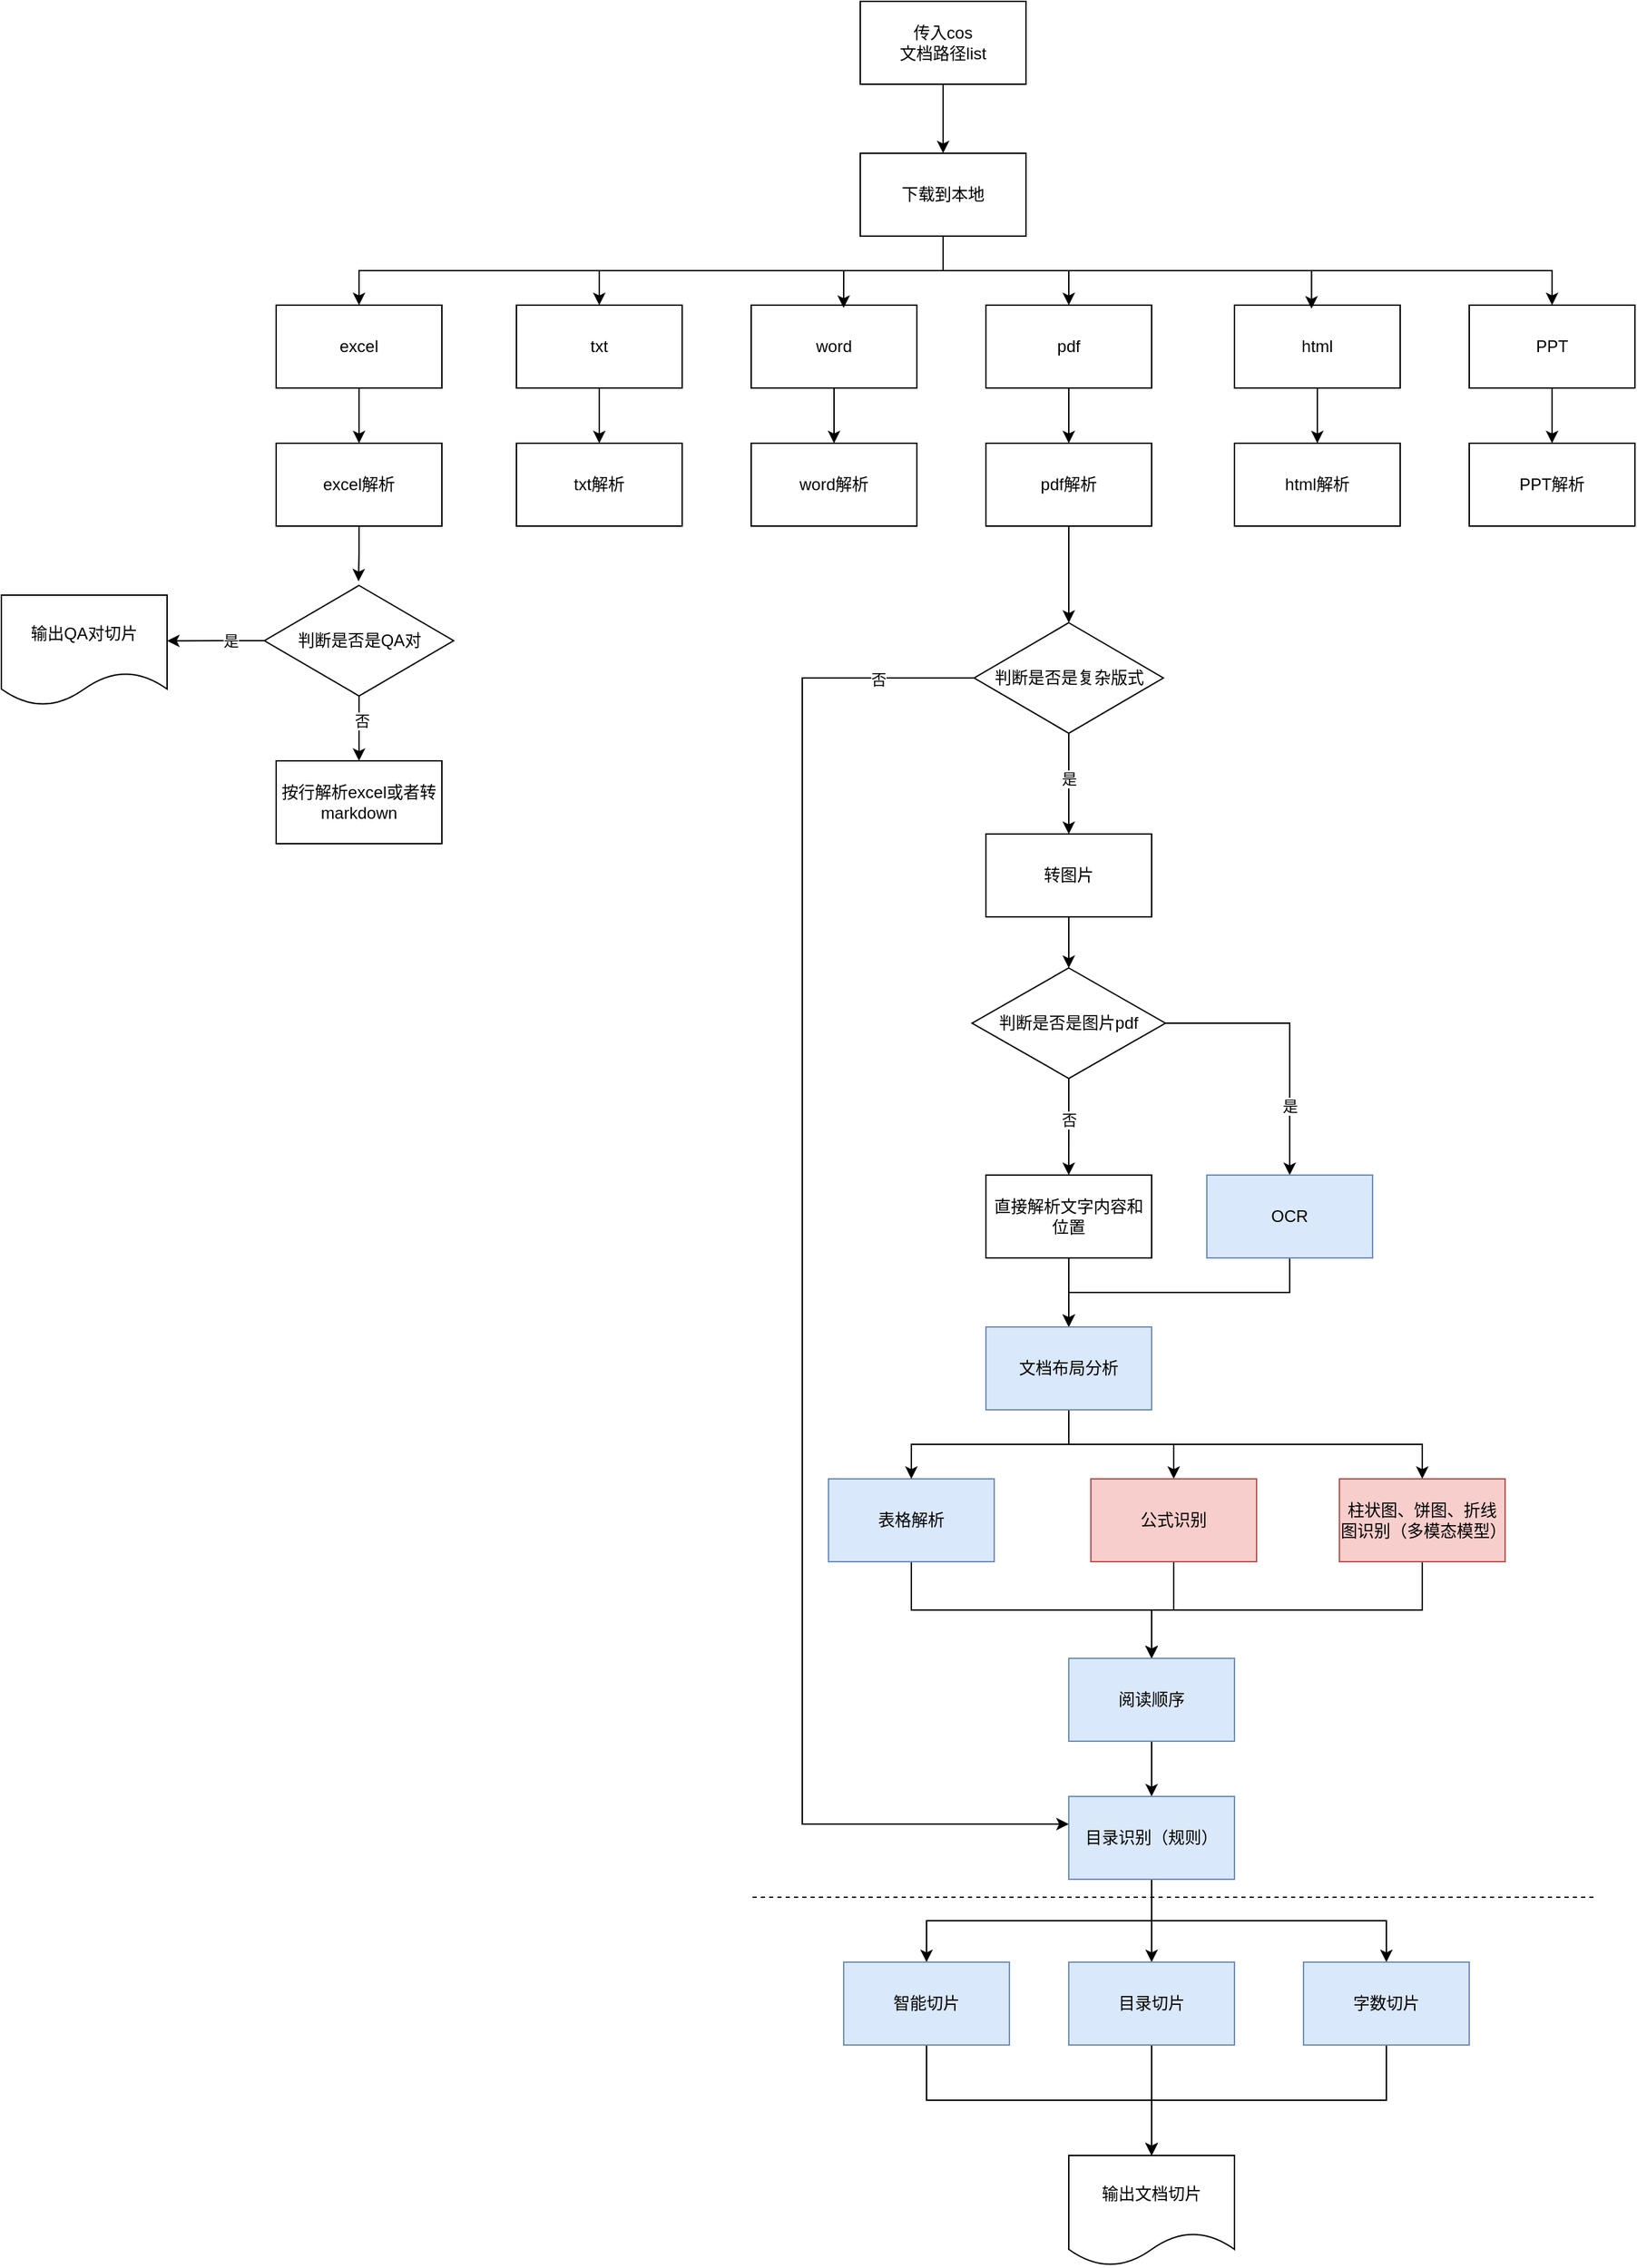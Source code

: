 <mxfile version="24.5.2" type="github">
  <diagram name="Page-1" id="-htA71h1Tr96a3cRQhLy">
    <mxGraphModel dx="1489" dy="776" grid="1" gridSize="10" guides="1" tooltips="1" connect="1" arrows="1" fold="1" page="1" pageScale="1" pageWidth="1600" pageHeight="2200" math="0" shadow="0">
      <root>
        <mxCell id="0" />
        <mxCell id="1" parent="0" />
        <mxCell id="Ge70wmvIFARKNY7NQ5G--3" style="edgeStyle=orthogonalEdgeStyle;rounded=0;orthogonalLoop=1;jettySize=auto;html=1;exitX=0.5;exitY=1;exitDx=0;exitDy=0;entryX=0.5;entryY=0;entryDx=0;entryDy=0;" parent="1" source="Ge70wmvIFARKNY7NQ5G--1" target="Ge70wmvIFARKNY7NQ5G--2" edge="1">
          <mxGeometry relative="1" as="geometry" />
        </mxCell>
        <mxCell id="Ge70wmvIFARKNY7NQ5G--1" value="传入cos&lt;div&gt;文档路径list&lt;/div&gt;" style="rounded=0;whiteSpace=wrap;html=1;" parent="1" vertex="1">
          <mxGeometry x="782" y="40" width="120" height="60" as="geometry" />
        </mxCell>
        <mxCell id="Ge70wmvIFARKNY7NQ5G--8" style="edgeStyle=orthogonalEdgeStyle;rounded=0;orthogonalLoop=1;jettySize=auto;html=1;exitX=0.5;exitY=1;exitDx=0;exitDy=0;entryX=0.5;entryY=0;entryDx=0;entryDy=0;" parent="1" source="Ge70wmvIFARKNY7NQ5G--2" target="Ge70wmvIFARKNY7NQ5G--6" edge="1">
          <mxGeometry relative="1" as="geometry" />
        </mxCell>
        <mxCell id="Ge70wmvIFARKNY7NQ5G--10" style="edgeStyle=orthogonalEdgeStyle;rounded=0;orthogonalLoop=1;jettySize=auto;html=1;exitX=0.5;exitY=1;exitDx=0;exitDy=0;entryX=0.5;entryY=0;entryDx=0;entryDy=0;" parent="1" source="Ge70wmvIFARKNY7NQ5G--2" target="Ge70wmvIFARKNY7NQ5G--4" edge="1">
          <mxGeometry relative="1" as="geometry" />
        </mxCell>
        <mxCell id="Ge70wmvIFARKNY7NQ5G--16" style="edgeStyle=orthogonalEdgeStyle;rounded=0;orthogonalLoop=1;jettySize=auto;html=1;exitX=0.5;exitY=1;exitDx=0;exitDy=0;entryX=0.5;entryY=0;entryDx=0;entryDy=0;" parent="1" source="Ge70wmvIFARKNY7NQ5G--2" target="Ge70wmvIFARKNY7NQ5G--15" edge="1">
          <mxGeometry relative="1" as="geometry" />
        </mxCell>
        <mxCell id="Ge70wmvIFARKNY7NQ5G--50" style="edgeStyle=orthogonalEdgeStyle;rounded=0;orthogonalLoop=1;jettySize=auto;html=1;exitX=0.5;exitY=1;exitDx=0;exitDy=0;" parent="1" source="Ge70wmvIFARKNY7NQ5G--2" target="Ge70wmvIFARKNY7NQ5G--49" edge="1">
          <mxGeometry relative="1" as="geometry" />
        </mxCell>
        <mxCell id="Ge70wmvIFARKNY7NQ5G--2" value="下载到本地" style="rounded=0;whiteSpace=wrap;html=1;" parent="1" vertex="1">
          <mxGeometry x="782" y="150" width="120" height="60" as="geometry" />
        </mxCell>
        <mxCell id="Ge70wmvIFARKNY7NQ5G--77" style="edgeStyle=orthogonalEdgeStyle;rounded=0;orthogonalLoop=1;jettySize=auto;html=1;exitX=0.5;exitY=1;exitDx=0;exitDy=0;entryX=0.5;entryY=0;entryDx=0;entryDy=0;" parent="1" source="Ge70wmvIFARKNY7NQ5G--4" target="Ge70wmvIFARKNY7NQ5G--76" edge="1">
          <mxGeometry relative="1" as="geometry" />
        </mxCell>
        <mxCell id="Ge70wmvIFARKNY7NQ5G--4" value="txt" style="rounded=0;whiteSpace=wrap;html=1;" parent="1" vertex="1">
          <mxGeometry x="533" y="260" width="120" height="60" as="geometry" />
        </mxCell>
        <mxCell id="Ge70wmvIFARKNY7NQ5G--75" style="edgeStyle=orthogonalEdgeStyle;rounded=0;orthogonalLoop=1;jettySize=auto;html=1;exitX=0.5;exitY=1;exitDx=0;exitDy=0;entryX=0.5;entryY=0;entryDx=0;entryDy=0;" parent="1" source="Ge70wmvIFARKNY7NQ5G--5" target="Ge70wmvIFARKNY7NQ5G--74" edge="1">
          <mxGeometry relative="1" as="geometry" />
        </mxCell>
        <mxCell id="Ge70wmvIFARKNY7NQ5G--5" value="word" style="rounded=0;whiteSpace=wrap;html=1;" parent="1" vertex="1">
          <mxGeometry x="703" y="260" width="120" height="60" as="geometry" />
        </mxCell>
        <mxCell id="ap57k_aDqnlWDVh_8-9U-10" style="edgeStyle=orthogonalEdgeStyle;rounded=0;orthogonalLoop=1;jettySize=auto;html=1;exitX=0.5;exitY=1;exitDx=0;exitDy=0;entryX=0.5;entryY=0;entryDx=0;entryDy=0;" edge="1" parent="1" source="Ge70wmvIFARKNY7NQ5G--6" target="ap57k_aDqnlWDVh_8-9U-9">
          <mxGeometry relative="1" as="geometry" />
        </mxCell>
        <mxCell id="Ge70wmvIFARKNY7NQ5G--6" value="pdf" style="rounded=0;whiteSpace=wrap;html=1;" parent="1" vertex="1">
          <mxGeometry x="873" y="260" width="120" height="60" as="geometry" />
        </mxCell>
        <mxCell id="Ge70wmvIFARKNY7NQ5G--72" style="edgeStyle=orthogonalEdgeStyle;rounded=0;orthogonalLoop=1;jettySize=auto;html=1;exitX=0.5;exitY=1;exitDx=0;exitDy=0;" parent="1" source="Ge70wmvIFARKNY7NQ5G--7" target="Ge70wmvIFARKNY7NQ5G--59" edge="1">
          <mxGeometry relative="1" as="geometry" />
        </mxCell>
        <mxCell id="Ge70wmvIFARKNY7NQ5G--7" value="html" style="rounded=0;whiteSpace=wrap;html=1;" parent="1" vertex="1">
          <mxGeometry x="1053" y="260" width="120" height="60" as="geometry" />
        </mxCell>
        <mxCell id="Ge70wmvIFARKNY7NQ5G--9" style="edgeStyle=orthogonalEdgeStyle;rounded=0;orthogonalLoop=1;jettySize=auto;html=1;exitX=0.5;exitY=1;exitDx=0;exitDy=0;entryX=0.558;entryY=0.033;entryDx=0;entryDy=0;entryPerimeter=0;" parent="1" source="Ge70wmvIFARKNY7NQ5G--2" target="Ge70wmvIFARKNY7NQ5G--5" edge="1">
          <mxGeometry relative="1" as="geometry" />
        </mxCell>
        <mxCell id="Ge70wmvIFARKNY7NQ5G--14" style="edgeStyle=orthogonalEdgeStyle;rounded=0;orthogonalLoop=1;jettySize=auto;html=1;exitX=0.5;exitY=1;exitDx=0;exitDy=0;entryX=0.465;entryY=0.041;entryDx=0;entryDy=0;entryPerimeter=0;" parent="1" source="Ge70wmvIFARKNY7NQ5G--2" target="Ge70wmvIFARKNY7NQ5G--7" edge="1">
          <mxGeometry relative="1" as="geometry" />
        </mxCell>
        <mxCell id="Ge70wmvIFARKNY7NQ5G--73" style="edgeStyle=orthogonalEdgeStyle;rounded=0;orthogonalLoop=1;jettySize=auto;html=1;exitX=0.5;exitY=1;exitDx=0;exitDy=0;entryX=0.5;entryY=0;entryDx=0;entryDy=0;" parent="1" source="Ge70wmvIFARKNY7NQ5G--15" target="Ge70wmvIFARKNY7NQ5G--60" edge="1">
          <mxGeometry relative="1" as="geometry" />
        </mxCell>
        <mxCell id="Ge70wmvIFARKNY7NQ5G--15" value="PPT" style="rounded=0;whiteSpace=wrap;html=1;" parent="1" vertex="1">
          <mxGeometry x="1223" y="260" width="120" height="60" as="geometry" />
        </mxCell>
        <mxCell id="Ge70wmvIFARKNY7NQ5G--81" style="edgeStyle=orthogonalEdgeStyle;rounded=0;orthogonalLoop=1;jettySize=auto;html=1;exitX=0.5;exitY=1;exitDx=0;exitDy=0;entryX=0.5;entryY=0;entryDx=0;entryDy=0;" parent="1" source="Ge70wmvIFARKNY7NQ5G--22" target="Ge70wmvIFARKNY7NQ5G--78" edge="1">
          <mxGeometry relative="1" as="geometry" />
        </mxCell>
        <mxCell id="Ge70wmvIFARKNY7NQ5G--22" value="表格解析" style="rounded=0;whiteSpace=wrap;html=1;fillColor=#dae8fc;strokeColor=#6c8ebf;" parent="1" vertex="1">
          <mxGeometry x="759" y="1110" width="120" height="60" as="geometry" />
        </mxCell>
        <mxCell id="Ge70wmvIFARKNY7NQ5G--36" style="edgeStyle=orthogonalEdgeStyle;rounded=0;orthogonalLoop=1;jettySize=auto;html=1;exitX=0.5;exitY=1;exitDx=0;exitDy=0;entryX=0.5;entryY=0;entryDx=0;entryDy=0;" parent="1" source="Ge70wmvIFARKNY7NQ5G--24" target="Ge70wmvIFARKNY7NQ5G--35" edge="1">
          <mxGeometry relative="1" as="geometry" />
        </mxCell>
        <mxCell id="Ge70wmvIFARKNY7NQ5G--24" value="转图片" style="rounded=0;whiteSpace=wrap;html=1;" parent="1" vertex="1">
          <mxGeometry x="873" y="643" width="120" height="60" as="geometry" />
        </mxCell>
        <mxCell id="Ge70wmvIFARKNY7NQ5G--40" style="edgeStyle=orthogonalEdgeStyle;rounded=0;orthogonalLoop=1;jettySize=auto;html=1;exitX=1;exitY=0.5;exitDx=0;exitDy=0;" parent="1" source="Ge70wmvIFARKNY7NQ5G--35" target="Ge70wmvIFARKNY7NQ5G--39" edge="1">
          <mxGeometry relative="1" as="geometry" />
        </mxCell>
        <mxCell id="Ge70wmvIFARKNY7NQ5G--41" value="是" style="edgeLabel;html=1;align=center;verticalAlign=middle;resizable=0;points=[];" parent="Ge70wmvIFARKNY7NQ5G--40" vertex="1" connectable="0">
          <mxGeometry x="-0.051" relative="1" as="geometry">
            <mxPoint y="55" as="offset" />
          </mxGeometry>
        </mxCell>
        <mxCell id="Ge70wmvIFARKNY7NQ5G--42" style="edgeStyle=orthogonalEdgeStyle;rounded=0;orthogonalLoop=1;jettySize=auto;html=1;exitX=0.5;exitY=1;exitDx=0;exitDy=0;" parent="1" source="Ge70wmvIFARKNY7NQ5G--35" edge="1">
          <mxGeometry relative="1" as="geometry">
            <mxPoint x="932.966" y="890" as="targetPoint" />
          </mxGeometry>
        </mxCell>
        <mxCell id="Ge70wmvIFARKNY7NQ5G--44" value="否" style="edgeLabel;html=1;align=center;verticalAlign=middle;resizable=0;points=[];" parent="Ge70wmvIFARKNY7NQ5G--42" vertex="1" connectable="0">
          <mxGeometry x="-0.225" y="2" relative="1" as="geometry">
            <mxPoint x="-2" y="2" as="offset" />
          </mxGeometry>
        </mxCell>
        <mxCell id="Ge70wmvIFARKNY7NQ5G--35" value="判断是否是图片pdf" style="rhombus;whiteSpace=wrap;html=1;" parent="1" vertex="1">
          <mxGeometry x="863" y="740" width="140" height="80" as="geometry" />
        </mxCell>
        <mxCell id="Ge70wmvIFARKNY7NQ5G--47" style="edgeStyle=orthogonalEdgeStyle;rounded=0;orthogonalLoop=1;jettySize=auto;html=1;exitX=0.5;exitY=1;exitDx=0;exitDy=0;entryX=0.5;entryY=0;entryDx=0;entryDy=0;" parent="1" source="Ge70wmvIFARKNY7NQ5G--39" target="Ge70wmvIFARKNY7NQ5G--45" edge="1">
          <mxGeometry relative="1" as="geometry" />
        </mxCell>
        <mxCell id="Ge70wmvIFARKNY7NQ5G--39" value="OCR" style="rounded=0;whiteSpace=wrap;html=1;fillColor=#dae8fc;strokeColor=#6c8ebf;" parent="1" vertex="1">
          <mxGeometry x="1033" y="890" width="120" height="60" as="geometry" />
        </mxCell>
        <mxCell id="Ge70wmvIFARKNY7NQ5G--46" style="edgeStyle=orthogonalEdgeStyle;rounded=0;orthogonalLoop=1;jettySize=auto;html=1;exitX=0.5;exitY=1;exitDx=0;exitDy=0;" parent="1" source="Ge70wmvIFARKNY7NQ5G--43" target="Ge70wmvIFARKNY7NQ5G--45" edge="1">
          <mxGeometry relative="1" as="geometry" />
        </mxCell>
        <mxCell id="Ge70wmvIFARKNY7NQ5G--43" value="直接解析文字内容和位置" style="rounded=0;whiteSpace=wrap;html=1;" parent="1" vertex="1">
          <mxGeometry x="873" y="890" width="120" height="60" as="geometry" />
        </mxCell>
        <mxCell id="Ge70wmvIFARKNY7NQ5G--48" style="edgeStyle=orthogonalEdgeStyle;rounded=0;orthogonalLoop=1;jettySize=auto;html=1;exitX=0.5;exitY=1;exitDx=0;exitDy=0;entryX=0.5;entryY=0;entryDx=0;entryDy=0;" parent="1" source="Ge70wmvIFARKNY7NQ5G--45" target="Ge70wmvIFARKNY7NQ5G--22" edge="1">
          <mxGeometry relative="1" as="geometry" />
        </mxCell>
        <mxCell id="Ge70wmvIFARKNY7NQ5G--52" style="edgeStyle=orthogonalEdgeStyle;rounded=0;orthogonalLoop=1;jettySize=auto;html=1;exitX=0.5;exitY=1;exitDx=0;exitDy=0;entryX=0.5;entryY=0;entryDx=0;entryDy=0;" parent="1" source="Ge70wmvIFARKNY7NQ5G--45" target="Ge70wmvIFARKNY7NQ5G--51" edge="1">
          <mxGeometry relative="1" as="geometry" />
        </mxCell>
        <mxCell id="Ge70wmvIFARKNY7NQ5G--54" style="edgeStyle=orthogonalEdgeStyle;rounded=0;orthogonalLoop=1;jettySize=auto;html=1;exitX=0.5;exitY=1;exitDx=0;exitDy=0;entryX=0.5;entryY=0;entryDx=0;entryDy=0;" parent="1" source="Ge70wmvIFARKNY7NQ5G--45" target="Ge70wmvIFARKNY7NQ5G--53" edge="1">
          <mxGeometry relative="1" as="geometry" />
        </mxCell>
        <mxCell id="Ge70wmvIFARKNY7NQ5G--45" value="文档布局分析" style="rounded=0;whiteSpace=wrap;html=1;fillColor=#dae8fc;strokeColor=#6c8ebf;" parent="1" vertex="1">
          <mxGeometry x="873" y="1000" width="120" height="60" as="geometry" />
        </mxCell>
        <mxCell id="Ge70wmvIFARKNY7NQ5G--65" style="edgeStyle=orthogonalEdgeStyle;rounded=0;orthogonalLoop=1;jettySize=auto;html=1;exitX=0.5;exitY=1;exitDx=0;exitDy=0;entryX=0.5;entryY=0;entryDx=0;entryDy=0;" parent="1" source="Ge70wmvIFARKNY7NQ5G--49" target="Ge70wmvIFARKNY7NQ5G--63" edge="1">
          <mxGeometry relative="1" as="geometry" />
        </mxCell>
        <mxCell id="Ge70wmvIFARKNY7NQ5G--49" value="excel" style="rounded=0;whiteSpace=wrap;html=1;" parent="1" vertex="1">
          <mxGeometry x="359" y="260" width="120" height="60" as="geometry" />
        </mxCell>
        <mxCell id="Ge70wmvIFARKNY7NQ5G--80" style="edgeStyle=orthogonalEdgeStyle;rounded=0;orthogonalLoop=1;jettySize=auto;html=1;exitX=0.5;exitY=1;exitDx=0;exitDy=0;entryX=0.5;entryY=0;entryDx=0;entryDy=0;" parent="1" source="Ge70wmvIFARKNY7NQ5G--51" target="Ge70wmvIFARKNY7NQ5G--78" edge="1">
          <mxGeometry relative="1" as="geometry" />
        </mxCell>
        <mxCell id="Ge70wmvIFARKNY7NQ5G--51" value="公式识别" style="rounded=0;whiteSpace=wrap;html=1;fillColor=#f8cecc;strokeColor=#b85450;" parent="1" vertex="1">
          <mxGeometry x="949" y="1110" width="120" height="60" as="geometry" />
        </mxCell>
        <mxCell id="Ge70wmvIFARKNY7NQ5G--82" style="edgeStyle=orthogonalEdgeStyle;rounded=0;orthogonalLoop=1;jettySize=auto;html=1;exitX=0.5;exitY=1;exitDx=0;exitDy=0;entryX=0.5;entryY=0;entryDx=0;entryDy=0;" parent="1" source="Ge70wmvIFARKNY7NQ5G--53" target="Ge70wmvIFARKNY7NQ5G--78" edge="1">
          <mxGeometry relative="1" as="geometry" />
        </mxCell>
        <mxCell id="Ge70wmvIFARKNY7NQ5G--53" value="柱状图、饼图、折线图识别（多模态模型）" style="rounded=0;whiteSpace=wrap;html=1;fillColor=#f8cecc;strokeColor=#b85450;" parent="1" vertex="1">
          <mxGeometry x="1129" y="1110" width="120" height="60" as="geometry" />
        </mxCell>
        <mxCell id="Ge70wmvIFARKNY7NQ5G--62" style="edgeStyle=orthogonalEdgeStyle;rounded=0;orthogonalLoop=1;jettySize=auto;html=1;exitX=0;exitY=0.5;exitDx=0;exitDy=0;" parent="1" source="Ge70wmvIFARKNY7NQ5G--57" edge="1">
          <mxGeometry relative="1" as="geometry">
            <mxPoint x="280" y="503.105" as="targetPoint" />
          </mxGeometry>
        </mxCell>
        <mxCell id="Ge70wmvIFARKNY7NQ5G--66" value="是" style="edgeLabel;html=1;align=center;verticalAlign=middle;resizable=0;points=[];" parent="Ge70wmvIFARKNY7NQ5G--62" vertex="1" connectable="0">
          <mxGeometry x="-0.31" relative="1" as="geometry">
            <mxPoint as="offset" />
          </mxGeometry>
        </mxCell>
        <mxCell id="ap57k_aDqnlWDVh_8-9U-3" style="edgeStyle=orthogonalEdgeStyle;rounded=0;orthogonalLoop=1;jettySize=auto;html=1;exitX=0.5;exitY=1;exitDx=0;exitDy=0;entryX=0.5;entryY=0;entryDx=0;entryDy=0;" edge="1" parent="1" source="Ge70wmvIFARKNY7NQ5G--57" target="ap57k_aDqnlWDVh_8-9U-2">
          <mxGeometry relative="1" as="geometry" />
        </mxCell>
        <mxCell id="ap57k_aDqnlWDVh_8-9U-4" value="否" style="edgeLabel;html=1;align=center;verticalAlign=middle;resizable=0;points=[];" vertex="1" connectable="0" parent="ap57k_aDqnlWDVh_8-9U-3">
          <mxGeometry x="-0.251" y="2" relative="1" as="geometry">
            <mxPoint as="offset" />
          </mxGeometry>
        </mxCell>
        <mxCell id="Ge70wmvIFARKNY7NQ5G--57" value="判断是否是QA对" style="rhombus;whiteSpace=wrap;html=1;" parent="1" vertex="1">
          <mxGeometry x="350.5" y="463" width="137" height="80" as="geometry" />
        </mxCell>
        <mxCell id="Ge70wmvIFARKNY7NQ5G--59" value="html解析" style="rounded=0;whiteSpace=wrap;html=1;" parent="1" vertex="1">
          <mxGeometry x="1053" y="360" width="120" height="60" as="geometry" />
        </mxCell>
        <mxCell id="Ge70wmvIFARKNY7NQ5G--60" value="PPT解析" style="rounded=0;whiteSpace=wrap;html=1;" parent="1" vertex="1">
          <mxGeometry x="1223" y="360" width="120" height="60" as="geometry" />
        </mxCell>
        <mxCell id="Ge70wmvIFARKNY7NQ5G--64" style="edgeStyle=orthogonalEdgeStyle;rounded=0;orthogonalLoop=1;jettySize=auto;html=1;exitX=0.5;exitY=1;exitDx=0;exitDy=0;" parent="1" source="Ge70wmvIFARKNY7NQ5G--63" edge="1">
          <mxGeometry relative="1" as="geometry">
            <mxPoint x="418.632" y="460" as="targetPoint" />
          </mxGeometry>
        </mxCell>
        <mxCell id="Ge70wmvIFARKNY7NQ5G--63" value="excel解析" style="rounded=0;whiteSpace=wrap;html=1;" parent="1" vertex="1">
          <mxGeometry x="359" y="360" width="120" height="60" as="geometry" />
        </mxCell>
        <mxCell id="Ge70wmvIFARKNY7NQ5G--67" value="输出QA对切片" style="shape=document;whiteSpace=wrap;html=1;boundedLbl=1;" parent="1" vertex="1">
          <mxGeometry x="160" y="470" width="120" height="80" as="geometry" />
        </mxCell>
        <mxCell id="Ge70wmvIFARKNY7NQ5G--74" value="word解析" style="rounded=0;whiteSpace=wrap;html=1;" parent="1" vertex="1">
          <mxGeometry x="703" y="360" width="120" height="60" as="geometry" />
        </mxCell>
        <mxCell id="Ge70wmvIFARKNY7NQ5G--76" value="txt解析" style="rounded=0;whiteSpace=wrap;html=1;" parent="1" vertex="1">
          <mxGeometry x="533" y="360" width="120" height="60" as="geometry" />
        </mxCell>
        <mxCell id="Ge70wmvIFARKNY7NQ5G--86" style="edgeStyle=orthogonalEdgeStyle;rounded=0;orthogonalLoop=1;jettySize=auto;html=1;exitX=0.5;exitY=1;exitDx=0;exitDy=0;" parent="1" source="Ge70wmvIFARKNY7NQ5G--78" edge="1">
          <mxGeometry relative="1" as="geometry">
            <mxPoint x="993" y="1340" as="targetPoint" />
          </mxGeometry>
        </mxCell>
        <mxCell id="Ge70wmvIFARKNY7NQ5G--78" value="阅读顺序" style="rounded=0;whiteSpace=wrap;html=1;fillColor=#dae8fc;strokeColor=#6c8ebf;" parent="1" vertex="1">
          <mxGeometry x="933" y="1240" width="120" height="60" as="geometry" />
        </mxCell>
        <mxCell id="Ed-SQ-rJw5sSF_kBK3eb-2" style="edgeStyle=orthogonalEdgeStyle;rounded=0;orthogonalLoop=1;jettySize=auto;html=1;exitX=0.5;exitY=1;exitDx=0;exitDy=0;entryX=0.5;entryY=0;entryDx=0;entryDy=0;" parent="1" source="bkaWk2kcNXf5rJIzgJEL-1" target="Ed-SQ-rJw5sSF_kBK3eb-1" edge="1">
          <mxGeometry relative="1" as="geometry" />
        </mxCell>
        <mxCell id="Ed-SQ-rJw5sSF_kBK3eb-5" style="edgeStyle=orthogonalEdgeStyle;rounded=0;orthogonalLoop=1;jettySize=auto;html=1;exitX=0.5;exitY=1;exitDx=0;exitDy=0;entryX=0.5;entryY=0;entryDx=0;entryDy=0;" parent="1" source="bkaWk2kcNXf5rJIzgJEL-1" target="Ed-SQ-rJw5sSF_kBK3eb-3" edge="1">
          <mxGeometry relative="1" as="geometry" />
        </mxCell>
        <mxCell id="Ed-SQ-rJw5sSF_kBK3eb-6" style="edgeStyle=orthogonalEdgeStyle;rounded=0;orthogonalLoop=1;jettySize=auto;html=1;exitX=0.5;exitY=1;exitDx=0;exitDy=0;entryX=0.5;entryY=0;entryDx=0;entryDy=0;" parent="1" source="bkaWk2kcNXf5rJIzgJEL-1" target="Ed-SQ-rJw5sSF_kBK3eb-4" edge="1">
          <mxGeometry relative="1" as="geometry" />
        </mxCell>
        <mxCell id="bkaWk2kcNXf5rJIzgJEL-1" value="目录识别（规则&lt;span style=&quot;background-color: initial;&quot;&gt;）&lt;/span&gt;" style="rounded=0;whiteSpace=wrap;html=1;fillColor=#dae8fc;strokeColor=#6c8ebf;" parent="1" vertex="1">
          <mxGeometry x="933" y="1340" width="120" height="60" as="geometry" />
        </mxCell>
        <mxCell id="oZNvyWcUuNIZvkObHdWT-2" style="edgeStyle=orthogonalEdgeStyle;rounded=0;orthogonalLoop=1;jettySize=auto;html=1;exitX=0.5;exitY=1;exitDx=0;exitDy=0;entryX=0.5;entryY=0;entryDx=0;entryDy=0;" parent="1" source="Ed-SQ-rJw5sSF_kBK3eb-1" target="oZNvyWcUuNIZvkObHdWT-1" edge="1">
          <mxGeometry relative="1" as="geometry" />
        </mxCell>
        <mxCell id="Ed-SQ-rJw5sSF_kBK3eb-1" value="智能切片" style="rounded=0;whiteSpace=wrap;html=1;fillColor=#dae8fc;strokeColor=#6c8ebf;" parent="1" vertex="1">
          <mxGeometry x="770" y="1460" width="120" height="60" as="geometry" />
        </mxCell>
        <mxCell id="oZNvyWcUuNIZvkObHdWT-5" style="edgeStyle=orthogonalEdgeStyle;rounded=0;orthogonalLoop=1;jettySize=auto;html=1;exitX=0.5;exitY=1;exitDx=0;exitDy=0;entryX=0.5;entryY=0;entryDx=0;entryDy=0;" parent="1" source="Ed-SQ-rJw5sSF_kBK3eb-3" target="oZNvyWcUuNIZvkObHdWT-1" edge="1">
          <mxGeometry relative="1" as="geometry" />
        </mxCell>
        <mxCell id="Ed-SQ-rJw5sSF_kBK3eb-3" value="目录切片" style="rounded=0;whiteSpace=wrap;html=1;fillColor=#dae8fc;strokeColor=#6c8ebf;" parent="1" vertex="1">
          <mxGeometry x="933" y="1460" width="120" height="60" as="geometry" />
        </mxCell>
        <mxCell id="oZNvyWcUuNIZvkObHdWT-7" style="edgeStyle=orthogonalEdgeStyle;rounded=0;orthogonalLoop=1;jettySize=auto;html=1;exitX=0.5;exitY=1;exitDx=0;exitDy=0;entryX=0.5;entryY=0;entryDx=0;entryDy=0;" parent="1" source="Ed-SQ-rJw5sSF_kBK3eb-4" target="oZNvyWcUuNIZvkObHdWT-1" edge="1">
          <mxGeometry relative="1" as="geometry" />
        </mxCell>
        <mxCell id="Ed-SQ-rJw5sSF_kBK3eb-4" value="字数切片" style="rounded=0;whiteSpace=wrap;html=1;fillColor=#dae8fc;strokeColor=#6c8ebf;" parent="1" vertex="1">
          <mxGeometry x="1103" y="1460" width="120" height="60" as="geometry" />
        </mxCell>
        <mxCell id="oZNvyWcUuNIZvkObHdWT-1" value="输出文档切片" style="shape=document;whiteSpace=wrap;html=1;boundedLbl=1;" parent="1" vertex="1">
          <mxGeometry x="933" y="1600" width="120" height="80" as="geometry" />
        </mxCell>
        <mxCell id="ap57k_aDqnlWDVh_8-9U-2" value="按行解析excel或者转markdown" style="rounded=0;whiteSpace=wrap;html=1;" vertex="1" parent="1">
          <mxGeometry x="359" y="590" width="120" height="60" as="geometry" />
        </mxCell>
        <mxCell id="ap57k_aDqnlWDVh_8-9U-6" value="" style="endArrow=none;dashed=1;html=1;rounded=0;" edge="1" parent="1">
          <mxGeometry width="50" height="50" relative="1" as="geometry">
            <mxPoint x="704" y="1413" as="sourcePoint" />
            <mxPoint x="1314" y="1413" as="targetPoint" />
          </mxGeometry>
        </mxCell>
        <mxCell id="ap57k_aDqnlWDVh_8-9U-19" style="edgeStyle=orthogonalEdgeStyle;rounded=0;orthogonalLoop=1;jettySize=auto;html=1;exitX=0.5;exitY=1;exitDx=0;exitDy=0;entryX=0.5;entryY=0;entryDx=0;entryDy=0;" edge="1" parent="1" source="ap57k_aDqnlWDVh_8-9U-9" target="ap57k_aDqnlWDVh_8-9U-11">
          <mxGeometry relative="1" as="geometry" />
        </mxCell>
        <mxCell id="ap57k_aDqnlWDVh_8-9U-9" value="pdf解析" style="rounded=0;whiteSpace=wrap;html=1;" vertex="1" parent="1">
          <mxGeometry x="873" y="360" width="120" height="60" as="geometry" />
        </mxCell>
        <mxCell id="ap57k_aDqnlWDVh_8-9U-12" style="edgeStyle=orthogonalEdgeStyle;rounded=0;orthogonalLoop=1;jettySize=auto;html=1;exitX=0;exitY=0.5;exitDx=0;exitDy=0;entryX=0;entryY=0.5;entryDx=0;entryDy=0;" edge="1" parent="1" source="ap57k_aDqnlWDVh_8-9U-11">
          <mxGeometry relative="1" as="geometry">
            <mxPoint x="863" y="520" as="sourcePoint" />
            <mxPoint x="933" y="1360" as="targetPoint" />
            <Array as="points">
              <mxPoint x="740" y="530" />
              <mxPoint x="740" y="1360" />
            </Array>
          </mxGeometry>
        </mxCell>
        <mxCell id="ap57k_aDqnlWDVh_8-9U-17" value="否" style="edgeLabel;html=1;align=center;verticalAlign=middle;resizable=0;points=[];" vertex="1" connectable="0" parent="ap57k_aDqnlWDVh_8-9U-12">
          <mxGeometry x="-0.878" y="1" relative="1" as="geometry">
            <mxPoint as="offset" />
          </mxGeometry>
        </mxCell>
        <mxCell id="ap57k_aDqnlWDVh_8-9U-18" style="edgeStyle=orthogonalEdgeStyle;rounded=0;orthogonalLoop=1;jettySize=auto;html=1;exitX=0.5;exitY=1;exitDx=0;exitDy=0;entryX=0.5;entryY=0;entryDx=0;entryDy=0;" edge="1" parent="1" source="ap57k_aDqnlWDVh_8-9U-11" target="Ge70wmvIFARKNY7NQ5G--24">
          <mxGeometry relative="1" as="geometry" />
        </mxCell>
        <mxCell id="ap57k_aDqnlWDVh_8-9U-21" value="是" style="edgeLabel;html=1;align=center;verticalAlign=middle;resizable=0;points=[];" vertex="1" connectable="0" parent="ap57k_aDqnlWDVh_8-9U-18">
          <mxGeometry x="-0.11" relative="1" as="geometry">
            <mxPoint as="offset" />
          </mxGeometry>
        </mxCell>
        <mxCell id="ap57k_aDqnlWDVh_8-9U-11" value="判断是否是复杂版式" style="rhombus;whiteSpace=wrap;html=1;" vertex="1" parent="1">
          <mxGeometry x="864.5" y="490" width="137" height="80" as="geometry" />
        </mxCell>
      </root>
    </mxGraphModel>
  </diagram>
</mxfile>
